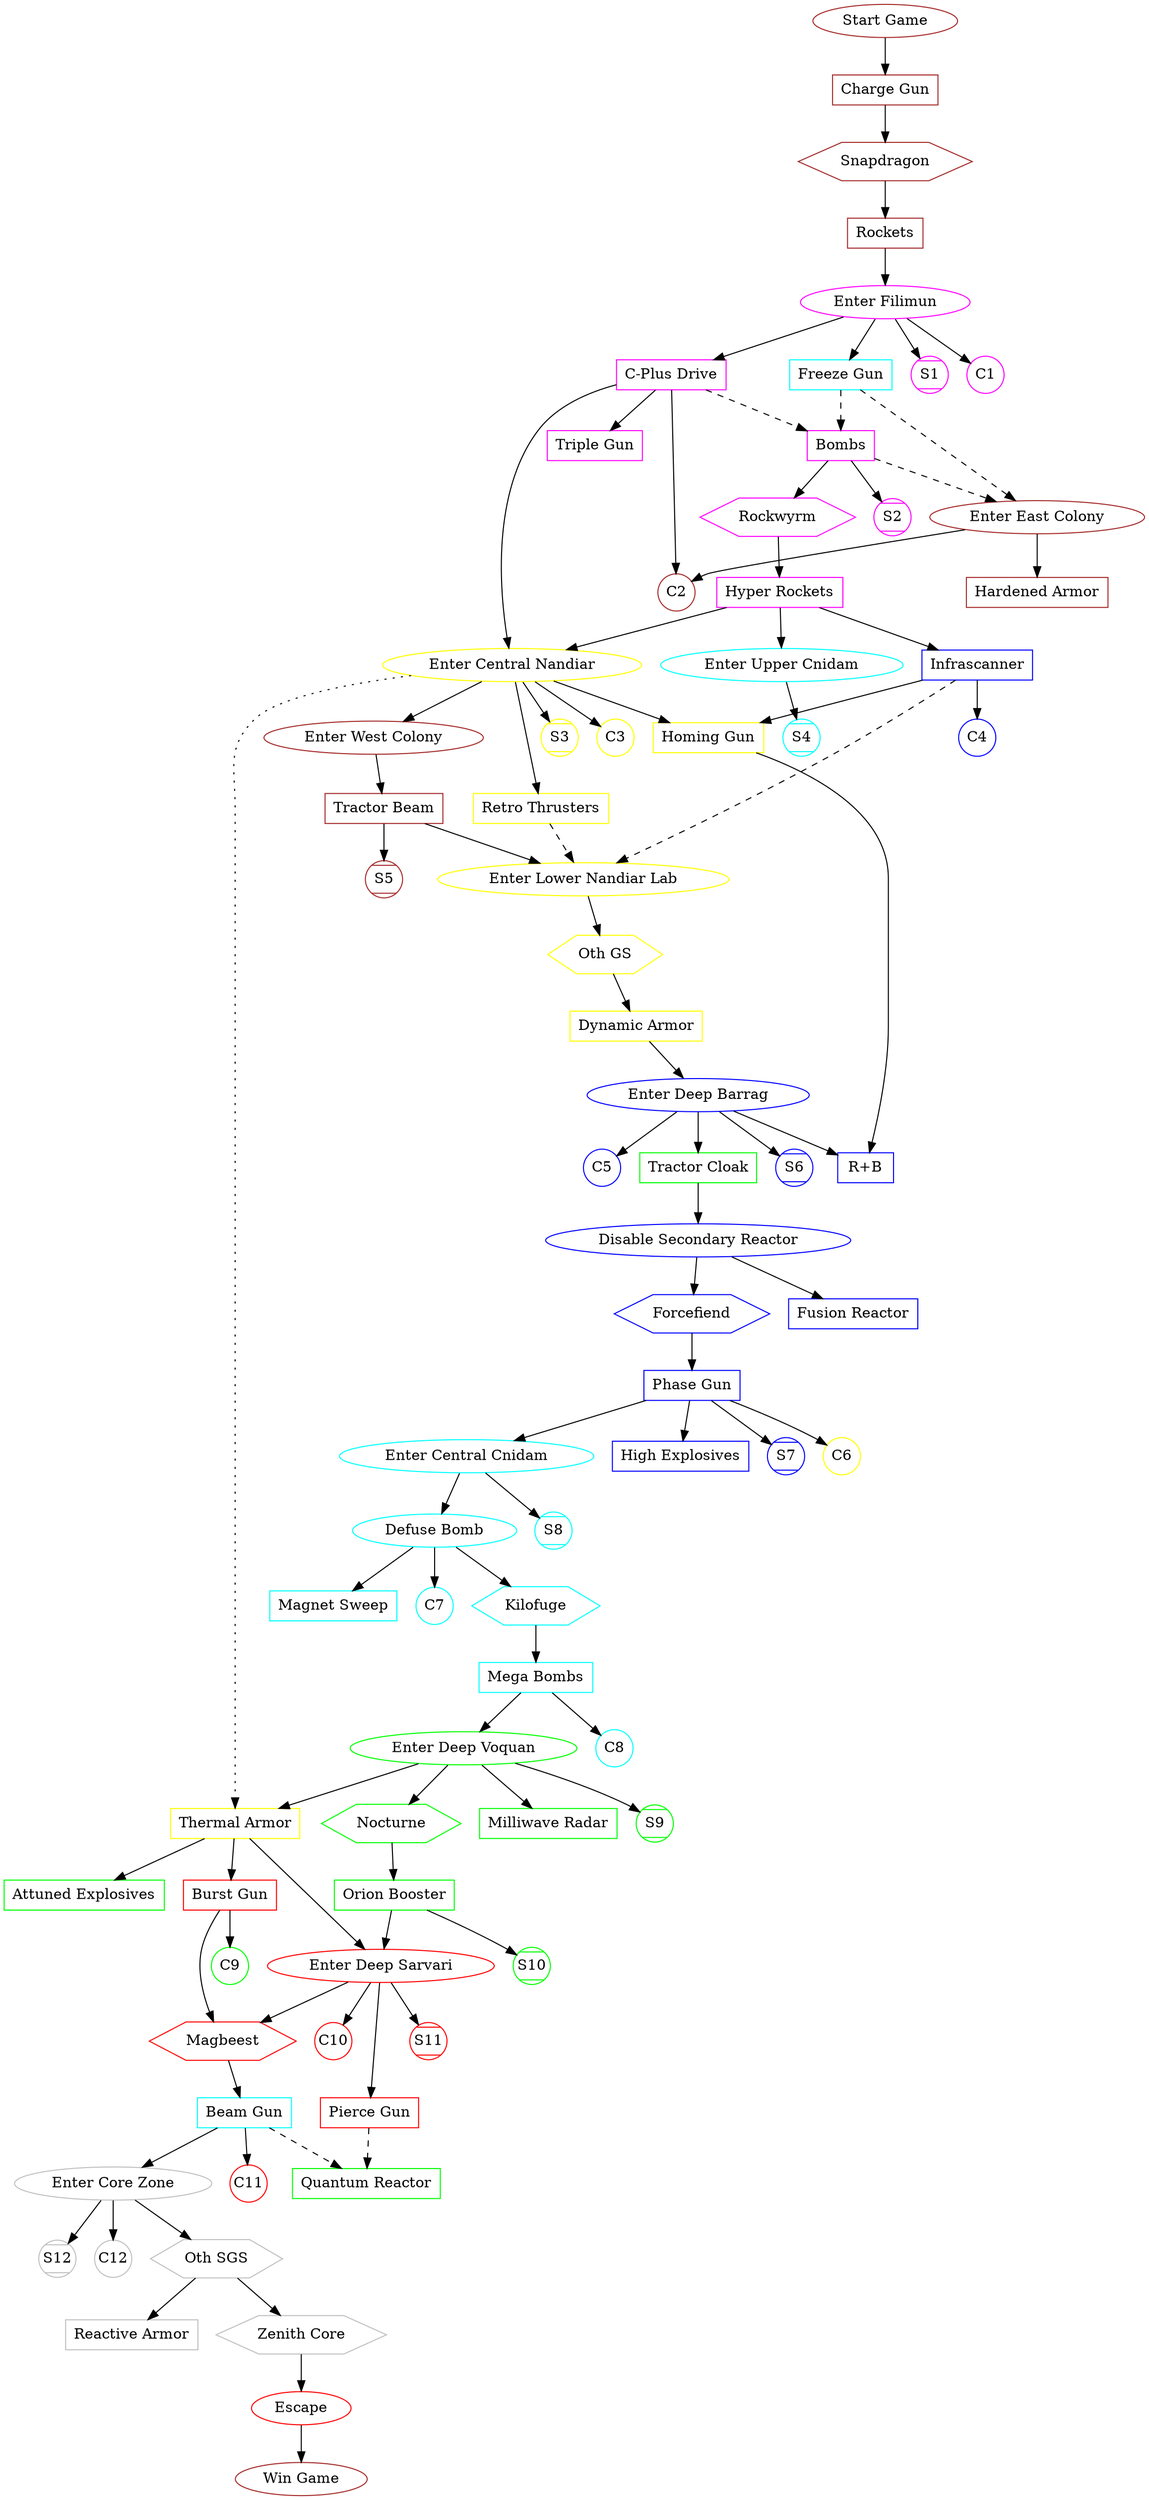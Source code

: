 digraph azimuth {

node [shape=box];

// Upgrades:
node [shape=box, height=0.4, fixedsize=false];
"Charge Gun" [color=brown];
"Rockets" [color=brown];
"Freeze Gun" [color=cyan];
"Hardened Armor" [color=brown];
"C-Plus Drive" [color=magenta];
"Triple Gun" [color=magenta];
"Bombs" [color=magenta];
"Hyper Rockets" [color=magenta];
"Tractor Beam" [color=brown];
"Homing Gun" [color=yellow];
"Retro Thrusters" [color=yellow];
"Phase Gun" [color=blue];
"Infrascanner" [color=blue];
"Tractor Cloak" [color=green];
"Fusion Reactor" [color=blue];
"Thermal Armor" [color=yellow];
"Dynamic Armor" [color=yellow];
"Magnet Sweep" [color=cyan];
"Mega Bombs" [color=cyan];
"R+B" [color=blue];
"High Explosives" [color=blue];
"Attuned Explosives" [color=green];
"Milliwave Radar" [color=green];
"Orion Booster" [color=green];
"Quantum Reactor" [color=green];
"Burst Gun" [color=red];
"Pierce Gun" [color=red];
"Beam Gun" [color=cyan];
"Reactive Armor" [color=gray];
// Shield batteries:
node [shape=Mcircle, height=0.5, fixedsize=true];
"S1"  [color=magenta]; // in Filimun entry hall (room 26)
"S2"  [color=magenta]; // in Filimun shale quarry (room 85)
"S3"  [color=yellow]; // in Nandiar wind tunnel (room 215)
"S4"  [color=cyan]; // in Cnidam frozen lake (room 307)
"S5"  [color=brown]; // past Colony primary reactor (room 160)
"S6"  [color=blue]; // in center upper Barrag tunnel (room 258)
"S7"  [color=blue];
"S8"  [color=cyan];
"S9"  [color=green];
"S10" [color=green];
"S11" [color=red];
"S12" [color=gray];
// Capacitors:
node [shape=circle, height=0.5, fixedsize=true];
"C1"  [color=magenta];
"C2"  [color=brown];
"C3"  [color=yellow];
"C4"  [color=blue];
"C5"  [color=blue];
"C6"  [color=yellow];
"C7"  [color=cyan];
"C8"  [color=cyan];
"C9"  [color=green];
"C10" [color=red];
"C11" [color=red];
"C12" [color=gray];

// Bosses:
node [shape=hexagon, height=0.4, fixedsize=false];
"Snapdragon" [color=brown];
"Rockwyrm" [color=magenta];
"Oth GS" [color=yellow];
"Forcefiend" [color=blue];
"Kilofuge" [color=cyan];
"Nocturne" [color=green];
"Magbeest" [color=red];
"Oth SGS" [color=gray];
"Zenith Core" [color=gray];

// Navigation:
node [shape=ellipse, height=0.4, fixedsize=false];
"Start Game" [color=brown];
"Enter East Colony" [color=brown];
"Enter West Colony" [color=brown];
"Enter Filimun" [color=magenta];
"Enter Central Nandiar" [color=yellow];
"Enter Lower Nandiar Lab" [color=yellow];
"Enter Deep Barrag" [color=blue];
"Disable Secondary Reactor" [color=blue];
"Enter Upper Cnidam" [color=cyan];
"Enter Central Cnidam" [color=cyan];
"Defuse Bomb" [color=cyan];
"Enter Deep Voquan" [color=green];
"Enter Deep Sarvari" [color=red];
"Enter Core Zone" [color=gray];
"Escape" [color=red];
"Win Game" [color=brown];

// Dependencies:
"Start Game" -> "Charge Gun" -> "Snapdragon" -> "Rockets";
"Rockets" -> "Enter Filimun";
"Enter Filimun" -> "S1";
"Enter Filimun" -> "C1";
"Enter Filimun" -> "Freeze Gun";
"Enter Filimun" -> "C-Plus Drive";
"C-Plus Drive" -> "Triple Gun";
"C-Plus Drive" -> "Enter Central Nandiar";
"Freeze Gun" -> "Enter East Colony" [style=dashed];
"Bombs" -> "Enter East Colony" [style=dashed];
"Enter East Colony" -> "Hardened Armor";
"Enter East Colony" -> "C2";
"C-Plus Drive" -> "C2";
"Freeze Gun" -> "Bombs" [style=dashed];
"C-Plus Drive" -> "Bombs" [style=dashed];
"Bombs" -> "Rockwyrm";
"Rockwyrm" -> "Hyper Rockets" -> "Enter Central Nandiar";
"Enter Lower Nandiar Lab" -> "Oth GS";
"Oth GS" -> "Dynamic Armor";
"Enter Central Nandiar" -> "Enter West Colony" -> "Tractor Beam";
"Bombs" -> "S2";
"Enter Central Nandiar" -> "Retro Thrusters";
"Enter Central Nandiar" -> "S3";
"Enter Central Nandiar" -> "C3";
"Enter Central Nandiar" -> "Homing Gun";
"Enter Central Nandiar" -> "Thermal Armor" [style=dotted];
"Hyper Rockets" -> "Infrascanner";
"Tractor Beam" -> "S5";
"Thermal Armor" -> "Burst Gun";
"Tractor Beam" -> "Enter Lower Nandiar Lab";
"Infrascanner" -> "Homing Gun";
"Infrascanner" -> "Enter Lower Nandiar Lab" [style=dashed];
"Retro Thrusters" -> "Enter Lower Nandiar Lab" [style=dashed];
"Homing Gun" -> "R+B";
"Dynamic Armor" -> "Enter Deep Barrag";
"Enter Deep Barrag" -> "R+B";
"Infrascanner" -> "C4";
"Enter Deep Barrag" -> "Tractor Cloak";
"Tractor Cloak" -> "Disable Secondary Reactor";
"Disable Secondary Reactor" -> "Forcefiend";
"Forcefiend" -> "Phase Gun";
"Enter Deep Barrag" -> "S6";
"Enter Deep Barrag" -> "C5";
"Disable Secondary Reactor" -> "Fusion Reactor";
"Hyper Rockets" -> "Enter Upper Cnidam";
"Enter Upper Cnidam" -> "S4";
"Phase Gun" -> "Enter Central Cnidam";
"Phase Gun" -> "High Explosives";
"Phase Gun" -> "C6";
"Phase Gun" -> "S7";
"Enter Central Cnidam" -> "Defuse Bomb";
"Enter Central Cnidam" -> "S8";
"Defuse Bomb" -> "Kilofuge";
"Defuse Bomb" -> "Magnet Sweep";
"Defuse Bomb" -> "C7";
"Kilofuge" -> "Mega Bombs";
"Mega Bombs" -> "Enter Deep Voquan";
"Enter Deep Voquan" -> "Milliwave Radar";
"Enter Deep Voquan" -> "Thermal Armor";
"Thermal Armor" -> "Enter Deep Sarvari";
"Enter Deep Voquan" -> "Nocturne";
"Enter Deep Voquan" -> "S9";
"Nocturne" -> "Orion Booster";
"Thermal Armor" -> "Attuned Explosives";
"Mega Bombs" -> "C8";
"Enter Deep Sarvari" -> "Pierce Gun";
"Pierce Gun" -> "Quantum Reactor" [style=dashed];
"Orion Booster" -> "Enter Deep Sarvari";
"Orion Booster" -> "S10";
"Enter Deep Sarvari" -> "C10";
"Enter Deep Sarvari" -> "S11";
"Enter Deep Sarvari" -> "Magbeest";
"Burst Gun" -> "Magbeest";
"Burst Gun" -> "C9";
"Magbeest" -> "Beam Gun";
"Beam Gun" -> "Quantum Reactor" [style=dashed];
"Beam Gun" -> "Enter Core Zone";
"Beam Gun" -> "C11";
"Enter Core Zone" -> "S12";
"Enter Core Zone" -> "C12";
"Enter Core Zone" -> "Oth SGS";
"Oth SGS" -> "Reactive Armor";
"Oth SGS" -> "Zenith Core";
"Zenith Core" -> "Escape" -> "Win Game";

}
